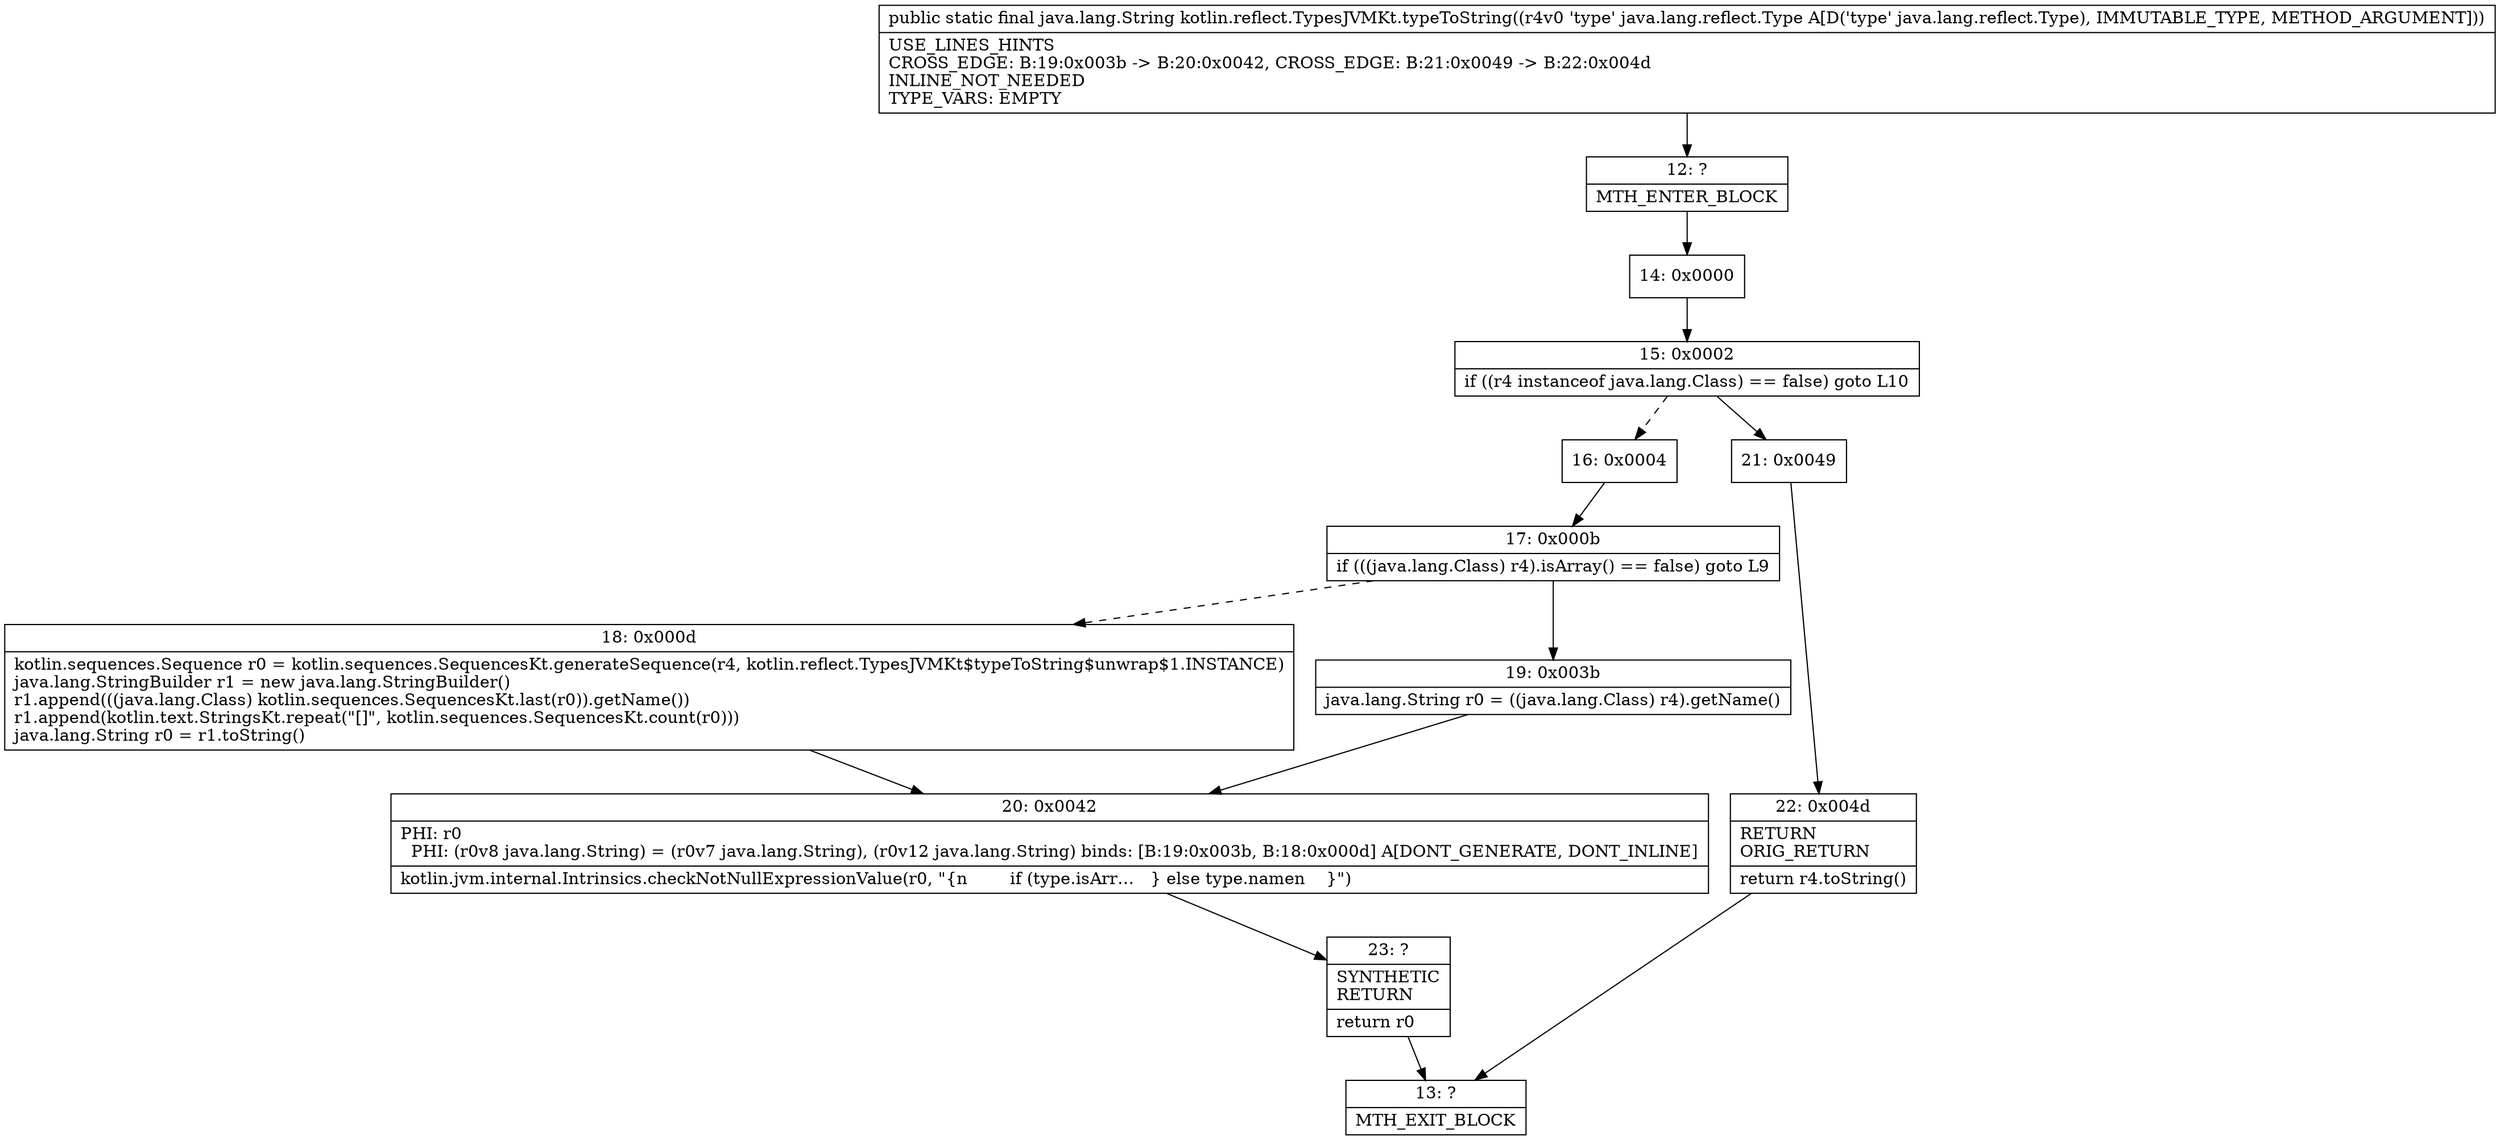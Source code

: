 digraph "CFG forkotlin.reflect.TypesJVMKt.typeToString(Ljava\/lang\/reflect\/Type;)Ljava\/lang\/String;" {
Node_12 [shape=record,label="{12\:\ ?|MTH_ENTER_BLOCK\l}"];
Node_14 [shape=record,label="{14\:\ 0x0000}"];
Node_15 [shape=record,label="{15\:\ 0x0002|if ((r4 instanceof java.lang.Class) == false) goto L10\l}"];
Node_16 [shape=record,label="{16\:\ 0x0004}"];
Node_17 [shape=record,label="{17\:\ 0x000b|if (((java.lang.Class) r4).isArray() == false) goto L9\l}"];
Node_18 [shape=record,label="{18\:\ 0x000d|kotlin.sequences.Sequence r0 = kotlin.sequences.SequencesKt.generateSequence(r4, kotlin.reflect.TypesJVMKt$typeToString$unwrap$1.INSTANCE)\ljava.lang.StringBuilder r1 = new java.lang.StringBuilder()\lr1.append(((java.lang.Class) kotlin.sequences.SequencesKt.last(r0)).getName())\lr1.append(kotlin.text.StringsKt.repeat(\"[]\", kotlin.sequences.SequencesKt.count(r0)))\ljava.lang.String r0 = r1.toString()\l}"];
Node_20 [shape=record,label="{20\:\ 0x0042|PHI: r0 \l  PHI: (r0v8 java.lang.String) = (r0v7 java.lang.String), (r0v12 java.lang.String) binds: [B:19:0x003b, B:18:0x000d] A[DONT_GENERATE, DONT_INLINE]\l|kotlin.jvm.internal.Intrinsics.checkNotNullExpressionValue(r0, \"\{n        if (type.isArr…   \} else type.namen    \}\")\l}"];
Node_23 [shape=record,label="{23\:\ ?|SYNTHETIC\lRETURN\l|return r0\l}"];
Node_13 [shape=record,label="{13\:\ ?|MTH_EXIT_BLOCK\l}"];
Node_19 [shape=record,label="{19\:\ 0x003b|java.lang.String r0 = ((java.lang.Class) r4).getName()\l}"];
Node_21 [shape=record,label="{21\:\ 0x0049}"];
Node_22 [shape=record,label="{22\:\ 0x004d|RETURN\lORIG_RETURN\l|return r4.toString()\l}"];
MethodNode[shape=record,label="{public static final java.lang.String kotlin.reflect.TypesJVMKt.typeToString((r4v0 'type' java.lang.reflect.Type A[D('type' java.lang.reflect.Type), IMMUTABLE_TYPE, METHOD_ARGUMENT]))  | USE_LINES_HINTS\lCROSS_EDGE: B:19:0x003b \-\> B:20:0x0042, CROSS_EDGE: B:21:0x0049 \-\> B:22:0x004d\lINLINE_NOT_NEEDED\lTYPE_VARS: EMPTY\l}"];
MethodNode -> Node_12;Node_12 -> Node_14;
Node_14 -> Node_15;
Node_15 -> Node_16[style=dashed];
Node_15 -> Node_21;
Node_16 -> Node_17;
Node_17 -> Node_18[style=dashed];
Node_17 -> Node_19;
Node_18 -> Node_20;
Node_20 -> Node_23;
Node_23 -> Node_13;
Node_19 -> Node_20;
Node_21 -> Node_22;
Node_22 -> Node_13;
}

